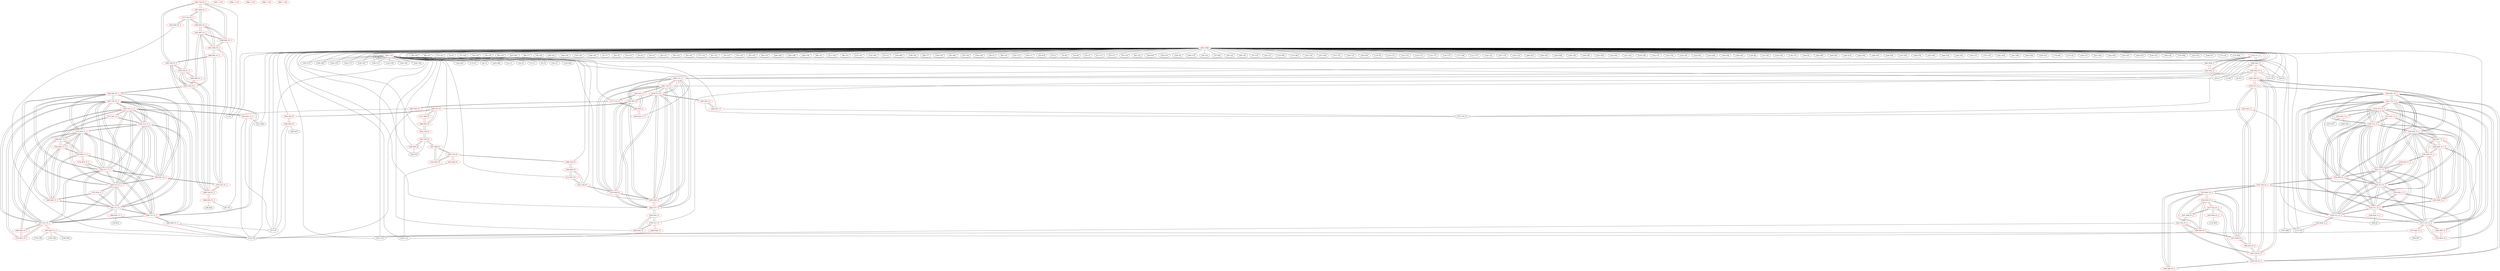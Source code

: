 graph {
	276 [label="(276) T11_T1" color=red]
	288 [label="(288) R24_T1"]
	285 [label="(285) R28_T1"]
	292 [label="(292) R32_t1"]
	277 [label="(277) T12_T1" color=red]
	293 [label="(293) R33_T1"]
	286 [label="(286) R29_T1"]
	287 [label="(287) R25_T1"]
	278 [label="(278) T13_T1" color=red]
	290 [label="(290) R30_T1"]
	294 [label="(294) R34_T1"]
	289 [label="(289) R26_T1"]
	279 [label="(279) T14_T1" color=red]
	291 [label="(291) R31_T1"]
	305 [label="(305) R51_P1"]
	314 [label="(314) R50_P1"]
	282 [label="(282) T17_T1"]
	295 [label="(295) R35_T1"]
	281 [label="(281) T16_T1"]
	280 [label="(280) T15_T1"]
	280 [label="(280) T15_T1" color=red]
	292 [label="(292) R32_t1"]
	305 [label="(305) R51_P1"]
	314 [label="(314) R50_P1"]
	282 [label="(282) T17_T1"]
	295 [label="(295) R35_T1"]
	281 [label="(281) T16_T1"]
	279 [label="(279) T14_T1"]
	281 [label="(281) T16_T1" color=red]
	293 [label="(293) R33_T1"]
	305 [label="(305) R51_P1"]
	314 [label="(314) R50_P1"]
	282 [label="(282) T17_T1"]
	295 [label="(295) R35_T1"]
	280 [label="(280) T15_T1"]
	279 [label="(279) T14_T1"]
	282 [label="(282) T17_T1" color=red]
	294 [label="(294) R34_T1"]
	305 [label="(305) R51_P1"]
	314 [label="(314) R50_P1"]
	295 [label="(295) R35_T1"]
	281 [label="(281) T16_T1"]
	280 [label="(280) T15_T1"]
	279 [label="(279) T14_T1"]
	283 [label="(283) R23_T1" color=red]
	209 [label="(209) J2"]
	275 [label="(275) T10_T1"]
	284 [label="(284) R27_T1" color=red]
	275 [label="(275) T10_T1"]
	291 [label="(291) R31_T1"]
	285 [label="(285) R28_T1" color=red]
	276 [label="(276) T11_T1"]
	292 [label="(292) R32_t1"]
	286 [label="(286) R29_T1" color=red]
	293 [label="(293) R33_T1"]
	277 [label="(277) T12_T1"]
	296 [label="(296) R29_T1_T"]
	287 [label="(287) R25_T1" color=red]
	1 [label="(1) P1"]
	112 [label="(112) U8"]
	277 [label="(277) T12_T1"]
	288 [label="(288) R24_T1" color=red]
	20 [label="(20) U3"]
	3 [label="(3) R9"]
	6 [label="(6) R11"]
	24 [label="(24) P3"]
	22 [label="(22) U4"]
	346 [label="(346) R52_P1_2"]
	276 [label="(276) T11_T1"]
	289 [label="(289) R26_T1" color=red]
	195 [label="(195) U14"]
	278 [label="(278) T13_T1"]
	290 [label="(290) R30_T1" color=red]
	294 [label="(294) R34_T1"]
	278 [label="(278) T13_T1"]
	291 [label="(291) R31_T1" color=red]
	275 [label="(275) T10_T1"]
	284 [label="(284) R27_T1"]
	279 [label="(279) T14_T1"]
	292 [label="(292) R32_t1" color=red]
	280 [label="(280) T15_T1"]
	276 [label="(276) T11_T1"]
	285 [label="(285) R28_T1"]
	293 [label="(293) R33_T1" color=red]
	281 [label="(281) T16_T1"]
	286 [label="(286) R29_T1"]
	277 [label="(277) T12_T1"]
	294 [label="(294) R34_T1" color=red]
	282 [label="(282) T17_T1"]
	290 [label="(290) R30_T1"]
	278 [label="(278) T13_T1"]
	295 [label="(295) R35_T1" color=red]
	305 [label="(305) R51_P1"]
	314 [label="(314) R50_P1"]
	282 [label="(282) T17_T1"]
	281 [label="(281) T16_T1"]
	280 [label="(280) T15_T1"]
	279 [label="(279) T14_T1"]
	296 [label="(296) R29_T1_T" color=red]
	286 [label="(286) R29_T1"]
	297 [label="(297) T23_P1" color=red]
	307 [label="(307) R48_P1"]
	310 [label="(310) R43_P1"]
	298 [label="(298) T24_P1"]
	303 [label="(303) R44_P1"]
	298 [label="(298) T24_P1" color=red]
	304 [label="(304) R46_P1"]
	297 [label="(297) T23_P1"]
	299 [label="(299) T27_P1" color=red]
	305 [label="(305) R51_P1"]
	300 [label="(300) T28_P1"]
	308 [label="(308) R53_P1"]
	311 [label="(311) R49_P1"]
	300 [label="(300) T28_P1" color=red]
	306 [label="(306) R52_P1"]
	299 [label="(299) T27_P1"]
	301 [label="(301) T25_P1" color=red]
	302 [label="(302) T29_P1"]
	307 [label="(307) R48_P1"]
	309 [label="(309) R45_P1"]
	202 [label="(202) P6"]
	302 [label="(302) T29_P1" color=red]
	301 [label="(301) T25_P1"]
	308 [label="(308) R53_P1"]
	303 [label="(303) R44_P1" color=red]
	195 [label="(195) U14"]
	297 [label="(297) T23_P1"]
	304 [label="(304) R46_P1" color=red]
	312 [label="(312) T26_P1"]
	313 [label="(313) R47_P1"]
	298 [label="(298) T24_P1"]
	305 [label="(305) R51_P1" color=red]
	299 [label="(299) T27_P1"]
	314 [label="(314) R50_P1"]
	282 [label="(282) T17_T1"]
	295 [label="(295) R35_T1"]
	281 [label="(281) T16_T1"]
	280 [label="(280) T15_T1"]
	279 [label="(279) T14_T1"]
	306 [label="(306) R52_P1" color=red]
	269 [label="(269) R75"]
	217 [label="(217) P7"]
	112 [label="(112) U8"]
	300 [label="(300) T28_P1"]
	307 [label="(307) R48_P1" color=red]
	301 [label="(301) T25_P1"]
	297 [label="(297) T23_P1"]
	310 [label="(310) R43_P1"]
	308 [label="(308) R53_P1" color=red]
	302 [label="(302) T29_P1"]
	299 [label="(299) T27_P1"]
	311 [label="(311) R49_P1"]
	309 [label="(309) R45_P1" color=red]
	301 [label="(301) T25_P1"]
	202 [label="(202) P6"]
	310 [label="(310) R43_P1" color=red]
	307 [label="(307) R48_P1"]
	297 [label="(297) T23_P1"]
	311 [label="(311) R49_P1" color=red]
	299 [label="(299) T27_P1"]
	308 [label="(308) R53_P1"]
	312 [label="(312) T26_P1" color=red]
	314 [label="(314) R50_P1"]
	304 [label="(304) R46_P1"]
	313 [label="(313) R47_P1"]
	313 [label="(313) R47_P1" color=red]
	312 [label="(312) T26_P1"]
	304 [label="(304) R46_P1"]
	314 [label="(314) R50_P1" color=red]
	312 [label="(312) T26_P1"]
	305 [label="(305) R51_P1"]
	282 [label="(282) T17_T1"]
	295 [label="(295) R35_T1"]
	281 [label="(281) T16_T1"]
	280 [label="(280) T15_T1"]
	279 [label="(279) T14_T1"]
	315 [label="(315) T10_T1_2" color=red]
	323 [label="(323) R23_T1_2"]
	331 [label="(331) R31_T1_2"]
	324 [label="(324) R27_T1_2"]
	321 [label="(321) T16_T1_2"]
	322 [label="(322) T17_T1_2"]
	320 [label="(320) T15_T1_2"]
	317 [label="(317) T12_T1_2"]
	319 [label="(319) T14_T1_2"]
	318 [label="(318) T13_T1_2"]
	316 [label="(316) T11_T1_2"]
	316 [label="(316) T11_T1_2" color=red]
	328 [label="(328) R24_T1_2"]
	325 [label="(325) R28_T1_2"]
	332 [label="(332) R32_t1_2"]
	315 [label="(315) T10_T1_2"]
	321 [label="(321) T16_T1_2"]
	322 [label="(322) T17_T1_2"]
	320 [label="(320) T15_T1_2"]
	317 [label="(317) T12_T1_2"]
	319 [label="(319) T14_T1_2"]
	318 [label="(318) T13_T1_2"]
	317 [label="(317) T12_T1_2" color=red]
	333 [label="(333) R33_T1_2"]
	326 [label="(326) R29_T1_2"]
	327 [label="(327) R25_T1_2"]
	315 [label="(315) T10_T1_2"]
	321 [label="(321) T16_T1_2"]
	322 [label="(322) T17_T1_2"]
	320 [label="(320) T15_T1_2"]
	319 [label="(319) T14_T1_2"]
	318 [label="(318) T13_T1_2"]
	316 [label="(316) T11_T1_2"]
	318 [label="(318) T13_T1_2" color=red]
	330 [label="(330) R30_T1_2"]
	334 [label="(334) R34_T1_2"]
	329 [label="(329) R26_T1_2"]
	315 [label="(315) T10_T1_2"]
	321 [label="(321) T16_T1_2"]
	322 [label="(322) T17_T1_2"]
	320 [label="(320) T15_T1_2"]
	317 [label="(317) T12_T1_2"]
	319 [label="(319) T14_T1_2"]
	316 [label="(316) T11_T1_2"]
	319 [label="(319) T14_T1_2" color=red]
	315 [label="(315) T10_T1_2"]
	321 [label="(321) T16_T1_2"]
	322 [label="(322) T17_T1_2"]
	320 [label="(320) T15_T1_2"]
	317 [label="(317) T12_T1_2"]
	318 [label="(318) T13_T1_2"]
	316 [label="(316) T11_T1_2"]
	331 [label="(331) R31_T1_2"]
	345 [label="(345) R51_P1_2"]
	354 [label="(354) R50_P1_2"]
	335 [label="(335) R35_T1_2"]
	320 [label="(320) T15_T1_2" color=red]
	332 [label="(332) R32_t1_2"]
	315 [label="(315) T10_T1_2"]
	321 [label="(321) T16_T1_2"]
	322 [label="(322) T17_T1_2"]
	317 [label="(317) T12_T1_2"]
	319 [label="(319) T14_T1_2"]
	318 [label="(318) T13_T1_2"]
	316 [label="(316) T11_T1_2"]
	345 [label="(345) R51_P1_2"]
	354 [label="(354) R50_P1_2"]
	335 [label="(335) R35_T1_2"]
	321 [label="(321) T16_T1_2" color=red]
	333 [label="(333) R33_T1_2"]
	315 [label="(315) T10_T1_2"]
	322 [label="(322) T17_T1_2"]
	320 [label="(320) T15_T1_2"]
	317 [label="(317) T12_T1_2"]
	319 [label="(319) T14_T1_2"]
	318 [label="(318) T13_T1_2"]
	316 [label="(316) T11_T1_2"]
	345 [label="(345) R51_P1_2"]
	354 [label="(354) R50_P1_2"]
	335 [label="(335) R35_T1_2"]
	322 [label="(322) T17_T1_2" color=red]
	334 [label="(334) R34_T1_2"]
	315 [label="(315) T10_T1_2"]
	321 [label="(321) T16_T1_2"]
	320 [label="(320) T15_T1_2"]
	317 [label="(317) T12_T1_2"]
	319 [label="(319) T14_T1_2"]
	318 [label="(318) T13_T1_2"]
	316 [label="(316) T11_T1_2"]
	345 [label="(345) R51_P1_2"]
	354 [label="(354) R50_P1_2"]
	335 [label="(335) R35_T1_2"]
	323 [label="(323) R23_T1_2" color=red]
	229 [label="(229) D35"]
	273 [label="(273) R77"]
	315 [label="(315) T10_T1_2"]
	324 [label="(324) R27_T1_2" color=red]
	330 [label="(330) R30_T1_2"]
	335 [label="(335) R35_T1_2"]
	336 [label="(336) R29_T1_T_2"]
	325 [label="(325) R28_T1_2"]
	315 [label="(315) T10_T1_2"]
	331 [label="(331) R31_T1_2"]
	325 [label="(325) R28_T1_2" color=red]
	330 [label="(330) R30_T1_2"]
	335 [label="(335) R35_T1_2"]
	336 [label="(336) R29_T1_T_2"]
	324 [label="(324) R27_T1_2"]
	316 [label="(316) T11_T1_2"]
	332 [label="(332) R32_t1_2"]
	326 [label="(326) R29_T1_2" color=red]
	333 [label="(333) R33_T1_2"]
	317 [label="(317) T12_T1_2"]
	336 [label="(336) R29_T1_T_2"]
	327 [label="(327) R25_T1_2" color=red]
	168 [label="(168) R57"]
	163 [label="(163) U12"]
	317 [label="(317) T12_T1_2"]
	328 [label="(328) R24_T1_2" color=red]
	209 [label="(209) J2"]
	316 [label="(316) T11_T1_2"]
	329 [label="(329) R26_T1_2" color=red]
	113 [label="(113) U9"]
	161 [label="(161) R48"]
	318 [label="(318) T13_T1_2"]
	330 [label="(330) R30_T1_2" color=red]
	335 [label="(335) R35_T1_2"]
	336 [label="(336) R29_T1_T_2"]
	325 [label="(325) R28_T1_2"]
	324 [label="(324) R27_T1_2"]
	334 [label="(334) R34_T1_2"]
	318 [label="(318) T13_T1_2"]
	331 [label="(331) R31_T1_2" color=red]
	315 [label="(315) T10_T1_2"]
	324 [label="(324) R27_T1_2"]
	319 [label="(319) T14_T1_2"]
	332 [label="(332) R32_t1_2" color=red]
	320 [label="(320) T15_T1_2"]
	316 [label="(316) T11_T1_2"]
	325 [label="(325) R28_T1_2"]
	333 [label="(333) R33_T1_2" color=red]
	321 [label="(321) T16_T1_2"]
	326 [label="(326) R29_T1_2"]
	317 [label="(317) T12_T1_2"]
	334 [label="(334) R34_T1_2" color=red]
	322 [label="(322) T17_T1_2"]
	330 [label="(330) R30_T1_2"]
	318 [label="(318) T13_T1_2"]
	335 [label="(335) R35_T1_2" color=red]
	330 [label="(330) R30_T1_2"]
	336 [label="(336) R29_T1_T_2"]
	325 [label="(325) R28_T1_2"]
	324 [label="(324) R27_T1_2"]
	345 [label="(345) R51_P1_2"]
	354 [label="(354) R50_P1_2"]
	322 [label="(322) T17_T1_2"]
	321 [label="(321) T16_T1_2"]
	320 [label="(320) T15_T1_2"]
	319 [label="(319) T14_T1_2"]
	336 [label="(336) R29_T1_T_2" color=red]
	330 [label="(330) R30_T1_2"]
	335 [label="(335) R35_T1_2"]
	325 [label="(325) R28_T1_2"]
	324 [label="(324) R27_T1_2"]
	326 [label="(326) R29_T1_2"]
	337 [label="(337) T23_P1_2" color=red]
	347 [label="(347) R48_P1_2"]
	350 [label="(350) R43_P1_2"]
	338 [label="(338) T24_P1_2"]
	343 [label="(343) R44_P1_2"]
	338 [label="(338) T24_P1_2" color=red]
	352 [label="(352) T26_P1_2"]
	342 [label="(342) T29_P1_2"]
	340 [label="(340) T28_P1_2"]
	344 [label="(344) R46_P1_2"]
	337 [label="(337) T23_P1_2"]
	339 [label="(339) T27_P1_2" color=red]
	345 [label="(345) R51_P1_2"]
	340 [label="(340) T28_P1_2"]
	348 [label="(348) R53_P1_2"]
	351 [label="(351) R49_P1_2"]
	340 [label="(340) T28_P1_2" color=red]
	352 [label="(352) T26_P1_2"]
	338 [label="(338) T24_P1_2"]
	342 [label="(342) T29_P1_2"]
	346 [label="(346) R52_P1_2"]
	339 [label="(339) T27_P1_2"]
	341 [label="(341) T25_P1_2" color=red]
	342 [label="(342) T29_P1_2"]
	347 [label="(347) R48_P1_2"]
	349 [label="(349) R45_P1_2"]
	112 [label="(112) U8"]
	342 [label="(342) T29_P1_2" color=red]
	352 [label="(352) T26_P1_2"]
	338 [label="(338) T24_P1_2"]
	340 [label="(340) T28_P1_2"]
	341 [label="(341) T25_P1_2"]
	348 [label="(348) R53_P1_2"]
	343 [label="(343) R44_P1_2" color=red]
	110 [label="(110) R39"]
	337 [label="(337) T23_P1_2"]
	344 [label="(344) R46_P1_2" color=red]
	352 [label="(352) T26_P1_2"]
	353 [label="(353) R47_P1_2"]
	338 [label="(338) T24_P1_2"]
	345 [label="(345) R51_P1_2" color=red]
	339 [label="(339) T27_P1_2"]
	354 [label="(354) R50_P1_2"]
	322 [label="(322) T17_T1_2"]
	335 [label="(335) R35_T1_2"]
	321 [label="(321) T16_T1_2"]
	320 [label="(320) T15_T1_2"]
	319 [label="(319) T14_T1_2"]
	346 [label="(346) R52_P1_2" color=red]
	20 [label="(20) U3"]
	3 [label="(3) R9"]
	6 [label="(6) R11"]
	24 [label="(24) P3"]
	22 [label="(22) U4"]
	288 [label="(288) R24_T1"]
	340 [label="(340) T28_P1_2"]
	347 [label="(347) R48_P1_2" color=red]
	341 [label="(341) T25_P1_2"]
	337 [label="(337) T23_P1_2"]
	350 [label="(350) R43_P1_2"]
	348 [label="(348) R53_P1_2" color=red]
	342 [label="(342) T29_P1_2"]
	339 [label="(339) T27_P1_2"]
	351 [label="(351) R49_P1_2"]
	349 [label="(349) R45_P1_2" color=red]
	353 [label="(353) R47_P1_2"]
	350 [label="(350) R43_P1_2"]
	351 [label="(351) R49_P1_2"]
	341 [label="(341) T25_P1_2"]
	112 [label="(112) U8"]
	350 [label="(350) R43_P1_2" color=red]
	347 [label="(347) R48_P1_2"]
	337 [label="(337) T23_P1_2"]
	353 [label="(353) R47_P1_2"]
	349 [label="(349) R45_P1_2"]
	351 [label="(351) R49_P1_2"]
	351 [label="(351) R49_P1_2" color=red]
	353 [label="(353) R47_P1_2"]
	349 [label="(349) R45_P1_2"]
	350 [label="(350) R43_P1_2"]
	339 [label="(339) T27_P1_2"]
	348 [label="(348) R53_P1_2"]
	352 [label="(352) T26_P1_2" color=red]
	354 [label="(354) R50_P1_2"]
	338 [label="(338) T24_P1_2"]
	342 [label="(342) T29_P1_2"]
	340 [label="(340) T28_P1_2"]
	344 [label="(344) R46_P1_2"]
	353 [label="(353) R47_P1_2"]
	353 [label="(353) R47_P1_2" color=red]
	349 [label="(349) R45_P1_2"]
	350 [label="(350) R43_P1_2"]
	351 [label="(351) R49_P1_2"]
	352 [label="(352) T26_P1_2"]
	344 [label="(344) R46_P1_2"]
	354 [label="(354) R50_P1_2" color=red]
	352 [label="(352) T26_P1_2"]
	345 [label="(345) R51_P1_2"]
	322 [label="(322) T17_T1_2"]
	335 [label="(335) R35_T1_2"]
	321 [label="(321) T16_T1_2"]
	320 [label="(320) T15_T1_2"]
	319 [label="(319) T14_T1_2"]
	355 [label="(355) T10_T1_3" color=red]
	363 [label="(363) R23_T1_3"]
	371 [label="(371) R31_T1_3"]
	364 [label="(364) R27_T1_3"]
	361 [label="(361) T16_T1_3"]
	362 [label="(362) T17_T1_3"]
	360 [label="(360) T15_T1_3"]
	357 [label="(357) T12_T1_3"]
	359 [label="(359) T14_T1_3"]
	358 [label="(358) T13_T1_3"]
	356 [label="(356) T11_T1_3"]
	356 [label="(356) T11_T1_3" color=red]
	368 [label="(368) R24_T1_3"]
	365 [label="(365) R28_T1_3"]
	372 [label="(372) R32_t1_3"]
	355 [label="(355) T10_T1_3"]
	361 [label="(361) T16_T1_3"]
	362 [label="(362) T17_T1_3"]
	360 [label="(360) T15_T1_3"]
	357 [label="(357) T12_T1_3"]
	359 [label="(359) T14_T1_3"]
	358 [label="(358) T13_T1_3"]
	357 [label="(357) T12_T1_3" color=red]
	373 [label="(373) R33_T1_3"]
	366 [label="(366) R29_T1_3"]
	367 [label="(367) R25_T1_3"]
	355 [label="(355) T10_T1_3"]
	361 [label="(361) T16_T1_3"]
	362 [label="(362) T17_T1_3"]
	360 [label="(360) T15_T1_3"]
	359 [label="(359) T14_T1_3"]
	358 [label="(358) T13_T1_3"]
	356 [label="(356) T11_T1_3"]
	358 [label="(358) T13_T1_3" color=red]
	370 [label="(370) R30_T1_3"]
	374 [label="(374) R34_T1_3"]
	369 [label="(369) R26_T1_3"]
	355 [label="(355) T10_T1_3"]
	361 [label="(361) T16_T1_3"]
	362 [label="(362) T17_T1_3"]
	360 [label="(360) T15_T1_3"]
	357 [label="(357) T12_T1_3"]
	359 [label="(359) T14_T1_3"]
	356 [label="(356) T11_T1_3"]
	359 [label="(359) T14_T1_3" color=red]
	355 [label="(355) T10_T1_3"]
	361 [label="(361) T16_T1_3"]
	362 [label="(362) T17_T1_3"]
	360 [label="(360) T15_T1_3"]
	357 [label="(357) T12_T1_3"]
	358 [label="(358) T13_T1_3"]
	356 [label="(356) T11_T1_3"]
	371 [label="(371) R31_T1_3"]
	385 [label="(385) R51_P1_3"]
	394 [label="(394) R50_P1_3"]
	375 [label="(375) R35_T1_3"]
	360 [label="(360) T15_T1_3" color=red]
	372 [label="(372) R32_t1_3"]
	355 [label="(355) T10_T1_3"]
	361 [label="(361) T16_T1_3"]
	362 [label="(362) T17_T1_3"]
	357 [label="(357) T12_T1_3"]
	359 [label="(359) T14_T1_3"]
	358 [label="(358) T13_T1_3"]
	356 [label="(356) T11_T1_3"]
	385 [label="(385) R51_P1_3"]
	394 [label="(394) R50_P1_3"]
	375 [label="(375) R35_T1_3"]
	361 [label="(361) T16_T1_3" color=red]
	373 [label="(373) R33_T1_3"]
	355 [label="(355) T10_T1_3"]
	362 [label="(362) T17_T1_3"]
	360 [label="(360) T15_T1_3"]
	357 [label="(357) T12_T1_3"]
	359 [label="(359) T14_T1_3"]
	358 [label="(358) T13_T1_3"]
	356 [label="(356) T11_T1_3"]
	385 [label="(385) R51_P1_3"]
	394 [label="(394) R50_P1_3"]
	375 [label="(375) R35_T1_3"]
	362 [label="(362) T17_T1_3" color=red]
	374 [label="(374) R34_T1_3"]
	355 [label="(355) T10_T1_3"]
	361 [label="(361) T16_T1_3"]
	360 [label="(360) T15_T1_3"]
	357 [label="(357) T12_T1_3"]
	359 [label="(359) T14_T1_3"]
	358 [label="(358) T13_T1_3"]
	356 [label="(356) T11_T1_3"]
	385 [label="(385) R51_P1_3"]
	394 [label="(394) R50_P1_3"]
	375 [label="(375) R35_T1_3"]
	363 [label="(363) R23_T1_3" color=red]
	112 [label="(112) U8"]
	231 [label="(231) D46"]
	217 [label="(217) P7"]
	355 [label="(355) T10_T1_3"]
	364 [label="(364) R27_T1_3" color=red]
	370 [label="(370) R30_T1_3"]
	375 [label="(375) R35_T1_3"]
	376 [label="(376) R29_T1_T_3"]
	365 [label="(365) R28_T1_3"]
	355 [label="(355) T10_T1_3"]
	371 [label="(371) R31_T1_3"]
	365 [label="(365) R28_T1_3" color=red]
	370 [label="(370) R30_T1_3"]
	375 [label="(375) R35_T1_3"]
	376 [label="(376) R29_T1_T_3"]
	364 [label="(364) R27_T1_3"]
	356 [label="(356) T11_T1_3"]
	372 [label="(372) R32_t1_3"]
	366 [label="(366) R29_T1_3" color=red]
	373 [label="(373) R33_T1_3"]
	357 [label="(357) T12_T1_3"]
	376 [label="(376) R29_T1_T_3"]
	367 [label="(367) R25_T1_3" color=red]
	180 [label="(180) FB4"]
	179 [label="(179) C99"]
	112 [label="(112) U8"]
	178 [label="(178) C98"]
	357 [label="(357) T12_T1_3"]
	368 [label="(368) R24_T1_3" color=red]
	34 [label="(34) R14"]
	112 [label="(112) U8"]
	356 [label="(356) T11_T1_3"]
	369 [label="(369) R26_T1_3" color=red]
	217 [label="(217) P7"]
	112 [label="(112) U8"]
	358 [label="(358) T13_T1_3"]
	370 [label="(370) R30_T1_3" color=red]
	375 [label="(375) R35_T1_3"]
	376 [label="(376) R29_T1_T_3"]
	365 [label="(365) R28_T1_3"]
	364 [label="(364) R27_T1_3"]
	374 [label="(374) R34_T1_3"]
	358 [label="(358) T13_T1_3"]
	371 [label="(371) R31_T1_3" color=red]
	355 [label="(355) T10_T1_3"]
	364 [label="(364) R27_T1_3"]
	359 [label="(359) T14_T1_3"]
	372 [label="(372) R32_t1_3" color=red]
	360 [label="(360) T15_T1_3"]
	356 [label="(356) T11_T1_3"]
	365 [label="(365) R28_T1_3"]
	373 [label="(373) R33_T1_3" color=red]
	361 [label="(361) T16_T1_3"]
	366 [label="(366) R29_T1_3"]
	357 [label="(357) T12_T1_3"]
	374 [label="(374) R34_T1_3" color=red]
	362 [label="(362) T17_T1_3"]
	370 [label="(370) R30_T1_3"]
	358 [label="(358) T13_T1_3"]
	375 [label="(375) R35_T1_3" color=red]
	370 [label="(370) R30_T1_3"]
	376 [label="(376) R29_T1_T_3"]
	365 [label="(365) R28_T1_3"]
	364 [label="(364) R27_T1_3"]
	385 [label="(385) R51_P1_3"]
	394 [label="(394) R50_P1_3"]
	362 [label="(362) T17_T1_3"]
	361 [label="(361) T16_T1_3"]
	360 [label="(360) T15_T1_3"]
	359 [label="(359) T14_T1_3"]
	376 [label="(376) R29_T1_T_3" color=red]
	370 [label="(370) R30_T1_3"]
	375 [label="(375) R35_T1_3"]
	365 [label="(365) R28_T1_3"]
	364 [label="(364) R27_T1_3"]
	366 [label="(366) R29_T1_3"]
	377 [label="(377) T23_P1_3" color=red]
	387 [label="(387) R48_P1_3"]
	390 [label="(390) R43_P1_3"]
	378 [label="(378) T24_P1_3"]
	383 [label="(383) R44_P1_3"]
	378 [label="(378) T24_P1_3" color=red]
	392 [label="(392) T26_P1_3"]
	382 [label="(382) T29_P1_3"]
	380 [label="(380) T28_P1_3"]
	384 [label="(384) R46_P1_3"]
	377 [label="(377) T23_P1_3"]
	379 [label="(379) T27_P1_3" color=red]
	385 [label="(385) R51_P1_3"]
	380 [label="(380) T28_P1_3"]
	388 [label="(388) R53_P1_3"]
	391 [label="(391) R49_P1_3"]
	380 [label="(380) T28_P1_3" color=red]
	392 [label="(392) T26_P1_3"]
	378 [label="(378) T24_P1_3"]
	382 [label="(382) T29_P1_3"]
	386 [label="(386) R52_P1_3"]
	379 [label="(379) T27_P1_3"]
	381 [label="(381) T25_P1_3" color=red]
	382 [label="(382) T29_P1_3"]
	387 [label="(387) R48_P1_3"]
	389 [label="(389) R45_P1_3"]
	1 [label="(1) P1"]
	382 [label="(382) T29_P1_3" color=red]
	392 [label="(392) T26_P1_3"]
	378 [label="(378) T24_P1_3"]
	380 [label="(380) T28_P1_3"]
	381 [label="(381) T25_P1_3"]
	388 [label="(388) R53_P1_3"]
	383 [label="(383) R44_P1_3" color=red]
	112 [label="(112) U8"]
	377 [label="(377) T23_P1_3"]
	384 [label="(384) R46_P1_3" color=red]
	392 [label="(392) T26_P1_3"]
	393 [label="(393) R47_P1_3"]
	378 [label="(378) T24_P1_3"]
	385 [label="(385) R51_P1_3" color=red]
	379 [label="(379) T27_P1_3"]
	394 [label="(394) R50_P1_3"]
	362 [label="(362) T17_T1_3"]
	375 [label="(375) R35_T1_3"]
	361 [label="(361) T16_T1_3"]
	360 [label="(360) T15_T1_3"]
	359 [label="(359) T14_T1_3"]
	386 [label="(386) R52_P1_3" color=red]
	69 [label="(69) R28"]
	67 [label="(67) U6"]
	380 [label="(380) T28_P1_3"]
	387 [label="(387) R48_P1_3" color=red]
	381 [label="(381) T25_P1_3"]
	377 [label="(377) T23_P1_3"]
	390 [label="(390) R43_P1_3"]
	388 [label="(388) R53_P1_3" color=red]
	382 [label="(382) T29_P1_3"]
	379 [label="(379) T27_P1_3"]
	391 [label="(391) R49_P1_3"]
	389 [label="(389) R45_P1_3" color=red]
	393 [label="(393) R47_P1_3"]
	390 [label="(390) R43_P1_3"]
	391 [label="(391) R49_P1_3"]
	381 [label="(381) T25_P1_3"]
	1 [label="(1) P1"]
	390 [label="(390) R43_P1_3" color=red]
	387 [label="(387) R48_P1_3"]
	377 [label="(377) T23_P1_3"]
	393 [label="(393) R47_P1_3"]
	389 [label="(389) R45_P1_3"]
	391 [label="(391) R49_P1_3"]
	391 [label="(391) R49_P1_3" color=red]
	393 [label="(393) R47_P1_3"]
	389 [label="(389) R45_P1_3"]
	390 [label="(390) R43_P1_3"]
	379 [label="(379) T27_P1_3"]
	388 [label="(388) R53_P1_3"]
	392 [label="(392) T26_P1_3" color=red]
	394 [label="(394) R50_P1_3"]
	378 [label="(378) T24_P1_3"]
	382 [label="(382) T29_P1_3"]
	380 [label="(380) T28_P1_3"]
	384 [label="(384) R46_P1_3"]
	393 [label="(393) R47_P1_3"]
	393 [label="(393) R47_P1_3" color=red]
	389 [label="(389) R45_P1_3"]
	390 [label="(390) R43_P1_3"]
	391 [label="(391) R49_P1_3"]
	392 [label="(392) T26_P1_3"]
	384 [label="(384) R46_P1_3"]
	394 [label="(394) R50_P1_3" color=red]
	392 [label="(392) T26_P1_3"]
	385 [label="(385) R51_P1_3"]
	362 [label="(362) T17_T1_3"]
	375 [label="(375) R35_T1_3"]
	361 [label="(361) T16_T1_3"]
	360 [label="(360) T15_T1_3"]
	359 [label="(359) T14_T1_3"]
	395 [label="(395) +1.5V" color=red]
	396 [label="(396) +1.2V" color=red]
	397 [label="(397) +5V" color=red]
	162 [label="(162) R45"]
	175 [label="(175) D7"]
	113 [label="(113) U9"]
	161 [label="(161) R48"]
	8 [label="(8) C5"]
	20 [label="(20) U3"]
	165 [label="(165) C74"]
	189 [label="(189) C86"]
	203 [label="(203) R60"]
	21 [label="(21) U1"]
	16 [label="(16) C2"]
	217 [label="(217) P7"]
	17 [label="(17) C1"]
	9 [label="(9) C4"]
	164 [label="(164) C76"]
	124 [label="(124) C73"]
	192 [label="(192) C87"]
	193 [label="(193) F1"]
	190 [label="(190) U13"]
	163 [label="(163) U12"]
	122 [label="(122) R42"]
	123 [label="(123) C69"]
	194 [label="(194) C82"]
	185 [label="(185) C84"]
	290 [label="(290) R30_T1"]
	295 [label="(295) R35_T1"]
	296 [label="(296) R29_T1_T"]
	285 [label="(285) R28_T1"]
	284 [label="(284) R27_T1"]
	313 [label="(313) R47_P1"]
	309 [label="(309) R45_P1"]
	310 [label="(310) R43_P1"]
	311 [label="(311) R49_P1"]
	398 [label="(398) +3.3V" color=red]
	399 [label="(399) +1.0V" color=red]
	400 [label="(400) +1.8V" color=red]
	401 [label="(401) GND" color=red]
	82 [label="(82) C65"]
	80 [label="(80) C47"]
	73 [label="(73) C10"]
	2 [label="(2) C6"]
	77 [label="(77) C26"]
	78 [label="(78) C36"]
	79 [label="(79) C39"]
	85 [label="(85) C55"]
	207 [label="(207) R61"]
	68 [label="(68) U7"]
	76 [label="(76) C28"]
	84 [label="(84) C62"]
	188 [label="(188) C85"]
	187 [label="(187) C81"]
	186 [label="(186) C83"]
	185 [label="(185) C84"]
	194 [label="(194) C82"]
	190 [label="(190) U13"]
	31 [label="(31) C7"]
	29 [label="(29) C8"]
	191 [label="(191) P5"]
	25 [label="(25) P2"]
	24 [label="(24) P3"]
	22 [label="(22) U4"]
	30 [label="(30) C9"]
	209 [label="(209) J2"]
	195 [label="(195) U14"]
	64 [label="(64) C21"]
	65 [label="(65) C24"]
	83 [label="(83) C63"]
	71 [label="(71) C14"]
	81 [label="(81) C51"]
	189 [label="(189) C86"]
	74 [label="(74) C27"]
	75 [label="(75) C29"]
	202 [label="(202) P6"]
	112 [label="(112) U8"]
	91 [label="(91) C45"]
	90 [label="(90) C35"]
	206 [label="(206) C89"]
	205 [label="(205) C88"]
	204 [label="(204) C90"]
	88 [label="(88) C41"]
	211 [label="(211) C95"]
	86 [label="(86) C53"]
	212 [label="(212) C91"]
	102 [label="(102) SW1"]
	23 [label="(23) U2"]
	100 [label="(100) R49"]
	198 [label="(198) C92"]
	96 [label="(96) C77"]
	199 [label="(199) C93"]
	95 [label="(95) SW2"]
	87 [label="(87) C50"]
	196 [label="(196) C94"]
	28 [label="(28) U5"]
	89 [label="(89) C38"]
	40 [label="(40) C15"]
	39 [label="(39) C17"]
	45 [label="(45) R35"]
	33 [label="(33) J1"]
	19 [label="(19) R2"]
	18 [label="(18) R8"]
	10 [label="(10) C3"]
	67 [label="(67) U6"]
	41 [label="(41) C11"]
	43 [label="(43) C13"]
	55 [label="(55) C18"]
	60 [label="(60) C23"]
	106 [label="(106) R37"]
	104 [label="(104) C67"]
	105 [label="(105) D2"]
	109 [label="(109) U10"]
	38 [label="(38) C16"]
	37 [label="(37) R29"]
	59 [label="(59) C22"]
	58 [label="(58) C20"]
	57 [label="(57) C19"]
	56 [label="(56) C12"]
	119 [label="(119) R50"]
	115 [label="(115) R43"]
	143 [label="(143) C30"]
	113 [label="(113) U9"]
	257 [label="(257) D48"]
	147 [label="(147) C52"]
	231 [label="(231) D46"]
	144 [label="(144) C25"]
	256 [label="(256) D43"]
	123 [label="(123) C69"]
	135 [label="(135) P4"]
	133 [label="(133) U11"]
	141 [label="(141) C31"]
	132 [label="(132) C72"]
	131 [label="(131) C71"]
	130 [label="(130) C79"]
	117 [label="(117) C68"]
	121 [label="(121) C75"]
	142 [label="(142) C32"]
	164 [label="(164) C76"]
	165 [label="(165) C74"]
	167 [label="(167) C78"]
	145 [label="(145) C34"]
	260 [label="(260) D12"]
	258 [label="(258) D53"]
	259 [label="(259) D58"]
	146 [label="(146) C40"]
	124 [label="(124) C73"]
	169 [label="(169) C80"]
	253 [label="(253) D29"]
	234 [label="(234) D61"]
	151 [label="(151) C61"]
	155 [label="(155) C48"]
	152 [label="(152) C57"]
	153 [label="(153) C54"]
	154 [label="(154) C49"]
	232 [label="(232) D51"]
	233 [label="(233) D56"]
	149 [label="(149) C66"]
	150 [label="(150) C64"]
	217 [label="(217) P7"]
	129 [label="(129) D6"]
	127 [label="(127) D5"]
	126 [label="(126) C46"]
	139 [label="(139) C70"]
	140 [label="(140) D4"]
	250 [label="(250) D60"]
	249 [label="(249) D55"]
	1 [label="(1) P1"]
	243 [label="(243) D10"]
	242 [label="(242) D54"]
	248 [label="(248) D50"]
	238 [label="(238) D30"]
	237 [label="(237) D25"]
	246 [label="(246) D34"]
	247 [label="(247) D45"]
	244 [label="(244) D18"]
	192 [label="(192) C87"]
	245 [label="(245) D22"]
	156 [label="(156) C37"]
	157 [label="(157) C42"]
	261 [label="(261) D19"]
	241 [label="(241) D49"]
	240 [label="(240) D38"]
	239 [label="(239) D33"]
	174 [label="(174) R47"]
	173 [label="(173) Q1"]
	158 [label="(158) C33"]
	251 [label="(251) D16"]
	252 [label="(252) D24"]
	255 [label="(255) D37"]
	254 [label="(254) D32"]
	159 [label="(159) C43"]
	160 [label="(160) C44"]
	176 [label="(176) FB2"]
	163 [label="(163) U12"]
	235 [label="(235) D14"]
	236 [label="(236) D17"]
	171 [label="(171) Q2"]
	172 [label="(172) R58"]
	275 [label="(275) T10_T1"]
	281 [label="(281) T16_T1"]
	282 [label="(282) T17_T1"]
	280 [label="(280) T15_T1"]
	277 [label="(277) T12_T1"]
	279 [label="(279) T14_T1"]
	278 [label="(278) T13_T1"]
	276 [label="(276) T11_T1"]
	312 [label="(312) T26_P1"]
	298 [label="(298) T24_P1"]
	302 [label="(302) T29_P1"]
	300 [label="(300) T28_P1"]
	276 -- 288
	276 -- 285
	276 -- 292
	277 -- 293
	277 -- 286
	277 -- 287
	278 -- 290
	278 -- 294
	278 -- 289
	279 -- 291
	279 -- 305
	279 -- 314
	279 -- 282
	279 -- 295
	279 -- 281
	279 -- 280
	280 -- 292
	280 -- 305
	280 -- 314
	280 -- 282
	280 -- 295
	280 -- 281
	280 -- 279
	281 -- 293
	281 -- 305
	281 -- 314
	281 -- 282
	281 -- 295
	281 -- 280
	281 -- 279
	282 -- 294
	282 -- 305
	282 -- 314
	282 -- 295
	282 -- 281
	282 -- 280
	282 -- 279
	283 -- 209
	283 -- 275
	284 -- 275
	284 -- 291
	285 -- 276
	285 -- 292
	286 -- 293
	286 -- 277
	286 -- 296
	287 -- 1
	287 -- 112
	287 -- 277
	288 -- 20
	288 -- 3
	288 -- 6
	288 -- 24
	288 -- 22
	288 -- 346
	288 -- 276
	289 -- 195
	289 -- 278
	290 -- 294
	290 -- 278
	291 -- 275
	291 -- 284
	291 -- 279
	292 -- 280
	292 -- 276
	292 -- 285
	293 -- 281
	293 -- 286
	293 -- 277
	294 -- 282
	294 -- 290
	294 -- 278
	295 -- 305
	295 -- 314
	295 -- 282
	295 -- 281
	295 -- 280
	295 -- 279
	296 -- 286
	297 -- 307
	297 -- 310
	297 -- 298
	297 -- 303
	298 -- 304
	298 -- 297
	299 -- 305
	299 -- 300
	299 -- 308
	299 -- 311
	300 -- 306
	300 -- 299
	301 -- 302
	301 -- 307
	301 -- 309
	301 -- 202
	302 -- 301
	302 -- 308
	303 -- 195
	303 -- 297
	304 -- 312
	304 -- 313
	304 -- 298
	305 -- 299
	305 -- 314
	305 -- 282
	305 -- 295
	305 -- 281
	305 -- 280
	305 -- 279
	306 -- 269
	306 -- 217
	306 -- 112
	306 -- 300
	307 -- 301
	307 -- 297
	307 -- 310
	308 -- 302
	308 -- 299
	308 -- 311
	309 -- 301
	309 -- 202
	310 -- 307
	310 -- 297
	311 -- 299
	311 -- 308
	312 -- 314
	312 -- 304
	312 -- 313
	313 -- 312
	313 -- 304
	314 -- 312
	314 -- 305
	314 -- 282
	314 -- 295
	314 -- 281
	314 -- 280
	314 -- 279
	315 -- 323
	315 -- 331
	315 -- 324
	315 -- 321
	315 -- 322
	315 -- 320
	315 -- 317
	315 -- 319
	315 -- 318
	315 -- 316
	316 -- 328
	316 -- 325
	316 -- 332
	316 -- 315
	316 -- 321
	316 -- 322
	316 -- 320
	316 -- 317
	316 -- 319
	316 -- 318
	317 -- 333
	317 -- 326
	317 -- 327
	317 -- 315
	317 -- 321
	317 -- 322
	317 -- 320
	317 -- 319
	317 -- 318
	317 -- 316
	318 -- 330
	318 -- 334
	318 -- 329
	318 -- 315
	318 -- 321
	318 -- 322
	318 -- 320
	318 -- 317
	318 -- 319
	318 -- 316
	319 -- 315
	319 -- 321
	319 -- 322
	319 -- 320
	319 -- 317
	319 -- 318
	319 -- 316
	319 -- 331
	319 -- 345
	319 -- 354
	319 -- 335
	320 -- 332
	320 -- 315
	320 -- 321
	320 -- 322
	320 -- 317
	320 -- 319
	320 -- 318
	320 -- 316
	320 -- 345
	320 -- 354
	320 -- 335
	321 -- 333
	321 -- 315
	321 -- 322
	321 -- 320
	321 -- 317
	321 -- 319
	321 -- 318
	321 -- 316
	321 -- 345
	321 -- 354
	321 -- 335
	322 -- 334
	322 -- 315
	322 -- 321
	322 -- 320
	322 -- 317
	322 -- 319
	322 -- 318
	322 -- 316
	322 -- 345
	322 -- 354
	322 -- 335
	323 -- 229
	323 -- 273
	323 -- 315
	324 -- 330
	324 -- 335
	324 -- 336
	324 -- 325
	324 -- 315
	324 -- 331
	325 -- 330
	325 -- 335
	325 -- 336
	325 -- 324
	325 -- 316
	325 -- 332
	326 -- 333
	326 -- 317
	326 -- 336
	327 -- 168
	327 -- 163
	327 -- 317
	328 -- 209
	328 -- 316
	329 -- 113
	329 -- 161
	329 -- 318
	330 -- 335
	330 -- 336
	330 -- 325
	330 -- 324
	330 -- 334
	330 -- 318
	331 -- 315
	331 -- 324
	331 -- 319
	332 -- 320
	332 -- 316
	332 -- 325
	333 -- 321
	333 -- 326
	333 -- 317
	334 -- 322
	334 -- 330
	334 -- 318
	335 -- 330
	335 -- 336
	335 -- 325
	335 -- 324
	335 -- 345
	335 -- 354
	335 -- 322
	335 -- 321
	335 -- 320
	335 -- 319
	336 -- 330
	336 -- 335
	336 -- 325
	336 -- 324
	336 -- 326
	337 -- 347
	337 -- 350
	337 -- 338
	337 -- 343
	338 -- 352
	338 -- 342
	338 -- 340
	338 -- 344
	338 -- 337
	339 -- 345
	339 -- 340
	339 -- 348
	339 -- 351
	340 -- 352
	340 -- 338
	340 -- 342
	340 -- 346
	340 -- 339
	341 -- 342
	341 -- 347
	341 -- 349
	341 -- 112
	342 -- 352
	342 -- 338
	342 -- 340
	342 -- 341
	342 -- 348
	343 -- 110
	343 -- 337
	344 -- 352
	344 -- 353
	344 -- 338
	345 -- 339
	345 -- 354
	345 -- 322
	345 -- 335
	345 -- 321
	345 -- 320
	345 -- 319
	346 -- 20
	346 -- 3
	346 -- 6
	346 -- 24
	346 -- 22
	346 -- 288
	346 -- 340
	347 -- 341
	347 -- 337
	347 -- 350
	348 -- 342
	348 -- 339
	348 -- 351
	349 -- 353
	349 -- 350
	349 -- 351
	349 -- 341
	349 -- 112
	350 -- 347
	350 -- 337
	350 -- 353
	350 -- 349
	350 -- 351
	351 -- 353
	351 -- 349
	351 -- 350
	351 -- 339
	351 -- 348
	352 -- 354
	352 -- 338
	352 -- 342
	352 -- 340
	352 -- 344
	352 -- 353
	353 -- 349
	353 -- 350
	353 -- 351
	353 -- 352
	353 -- 344
	354 -- 352
	354 -- 345
	354 -- 322
	354 -- 335
	354 -- 321
	354 -- 320
	354 -- 319
	355 -- 363
	355 -- 371
	355 -- 364
	355 -- 361
	355 -- 362
	355 -- 360
	355 -- 357
	355 -- 359
	355 -- 358
	355 -- 356
	356 -- 368
	356 -- 365
	356 -- 372
	356 -- 355
	356 -- 361
	356 -- 362
	356 -- 360
	356 -- 357
	356 -- 359
	356 -- 358
	357 -- 373
	357 -- 366
	357 -- 367
	357 -- 355
	357 -- 361
	357 -- 362
	357 -- 360
	357 -- 359
	357 -- 358
	357 -- 356
	358 -- 370
	358 -- 374
	358 -- 369
	358 -- 355
	358 -- 361
	358 -- 362
	358 -- 360
	358 -- 357
	358 -- 359
	358 -- 356
	359 -- 355
	359 -- 361
	359 -- 362
	359 -- 360
	359 -- 357
	359 -- 358
	359 -- 356
	359 -- 371
	359 -- 385
	359 -- 394
	359 -- 375
	360 -- 372
	360 -- 355
	360 -- 361
	360 -- 362
	360 -- 357
	360 -- 359
	360 -- 358
	360 -- 356
	360 -- 385
	360 -- 394
	360 -- 375
	361 -- 373
	361 -- 355
	361 -- 362
	361 -- 360
	361 -- 357
	361 -- 359
	361 -- 358
	361 -- 356
	361 -- 385
	361 -- 394
	361 -- 375
	362 -- 374
	362 -- 355
	362 -- 361
	362 -- 360
	362 -- 357
	362 -- 359
	362 -- 358
	362 -- 356
	362 -- 385
	362 -- 394
	362 -- 375
	363 -- 112
	363 -- 231
	363 -- 217
	363 -- 355
	364 -- 370
	364 -- 375
	364 -- 376
	364 -- 365
	364 -- 355
	364 -- 371
	365 -- 370
	365 -- 375
	365 -- 376
	365 -- 364
	365 -- 356
	365 -- 372
	366 -- 373
	366 -- 357
	366 -- 376
	367 -- 180
	367 -- 179
	367 -- 112
	367 -- 178
	367 -- 357
	368 -- 34
	368 -- 112
	368 -- 356
	369 -- 217
	369 -- 112
	369 -- 358
	370 -- 375
	370 -- 376
	370 -- 365
	370 -- 364
	370 -- 374
	370 -- 358
	371 -- 355
	371 -- 364
	371 -- 359
	372 -- 360
	372 -- 356
	372 -- 365
	373 -- 361
	373 -- 366
	373 -- 357
	374 -- 362
	374 -- 370
	374 -- 358
	375 -- 370
	375 -- 376
	375 -- 365
	375 -- 364
	375 -- 385
	375 -- 394
	375 -- 362
	375 -- 361
	375 -- 360
	375 -- 359
	376 -- 370
	376 -- 375
	376 -- 365
	376 -- 364
	376 -- 366
	377 -- 387
	377 -- 390
	377 -- 378
	377 -- 383
	378 -- 392
	378 -- 382
	378 -- 380
	378 -- 384
	378 -- 377
	379 -- 385
	379 -- 380
	379 -- 388
	379 -- 391
	380 -- 392
	380 -- 378
	380 -- 382
	380 -- 386
	380 -- 379
	381 -- 382
	381 -- 387
	381 -- 389
	381 -- 1
	382 -- 392
	382 -- 378
	382 -- 380
	382 -- 381
	382 -- 388
	383 -- 112
	383 -- 377
	384 -- 392
	384 -- 393
	384 -- 378
	385 -- 379
	385 -- 394
	385 -- 362
	385 -- 375
	385 -- 361
	385 -- 360
	385 -- 359
	386 -- 69
	386 -- 67
	386 -- 380
	387 -- 381
	387 -- 377
	387 -- 390
	388 -- 382
	388 -- 379
	388 -- 391
	389 -- 393
	389 -- 390
	389 -- 391
	389 -- 381
	389 -- 1
	390 -- 387
	390 -- 377
	390 -- 393
	390 -- 389
	390 -- 391
	391 -- 393
	391 -- 389
	391 -- 390
	391 -- 379
	391 -- 388
	392 -- 394
	392 -- 378
	392 -- 382
	392 -- 380
	392 -- 384
	392 -- 393
	393 -- 389
	393 -- 390
	393 -- 391
	393 -- 392
	393 -- 384
	394 -- 392
	394 -- 385
	394 -- 362
	394 -- 375
	394 -- 361
	394 -- 360
	394 -- 359
	397 -- 162
	397 -- 175
	397 -- 113
	397 -- 161
	397 -- 8
	397 -- 20
	397 -- 165
	397 -- 189
	397 -- 203
	397 -- 21
	397 -- 16
	397 -- 217
	397 -- 17
	397 -- 9
	397 -- 164
	397 -- 124
	397 -- 192
	397 -- 193
	397 -- 190
	397 -- 163
	397 -- 122
	397 -- 123
	397 -- 194
	397 -- 185
	397 -- 290
	397 -- 295
	397 -- 296
	397 -- 285
	397 -- 284
	397 -- 313
	397 -- 309
	397 -- 310
	397 -- 311
	401 -- 82
	401 -- 80
	401 -- 73
	401 -- 2
	401 -- 77
	401 -- 78
	401 -- 79
	401 -- 85
	401 -- 207
	401 -- 68
	401 -- 76
	401 -- 84
	401 -- 188
	401 -- 187
	401 -- 186
	401 -- 185
	401 -- 194
	401 -- 190
	401 -- 31
	401 -- 29
	401 -- 191
	401 -- 25
	401 -- 24
	401 -- 22
	401 -- 30
	401 -- 209
	401 -- 195
	401 -- 64
	401 -- 65
	401 -- 83
	401 -- 71
	401 -- 81
	401 -- 189
	401 -- 74
	401 -- 75
	401 -- 202
	401 -- 112
	401 -- 91
	401 -- 90
	401 -- 206
	401 -- 205
	401 -- 204
	401 -- 88
	401 -- 211
	401 -- 86
	401 -- 212
	401 -- 102
	401 -- 23
	401 -- 100
	401 -- 198
	401 -- 96
	401 -- 199
	401 -- 95
	401 -- 87
	401 -- 196
	401 -- 28
	401 -- 89
	401 -- 40
	401 -- 39
	401 -- 45
	401 -- 33
	401 -- 19
	401 -- 18
	401 -- 10
	401 -- 67
	401 -- 41
	401 -- 43
	401 -- 55
	401 -- 60
	401 -- 106
	401 -- 104
	401 -- 105
	401 -- 109
	401 -- 38
	401 -- 37
	401 -- 59
	401 -- 58
	401 -- 57
	401 -- 56
	401 -- 119
	401 -- 115
	401 -- 143
	401 -- 113
	401 -- 257
	401 -- 147
	401 -- 231
	401 -- 144
	401 -- 256
	401 -- 123
	401 -- 135
	401 -- 133
	401 -- 141
	401 -- 132
	401 -- 131
	401 -- 130
	401 -- 117
	401 -- 121
	401 -- 142
	401 -- 164
	401 -- 165
	401 -- 167
	401 -- 145
	401 -- 260
	401 -- 258
	401 -- 259
	401 -- 146
	401 -- 124
	401 -- 169
	401 -- 253
	401 -- 234
	401 -- 151
	401 -- 155
	401 -- 152
	401 -- 153
	401 -- 154
	401 -- 232
	401 -- 233
	401 -- 149
	401 -- 150
	401 -- 217
	401 -- 129
	401 -- 127
	401 -- 126
	401 -- 139
	401 -- 140
	401 -- 250
	401 -- 249
	401 -- 1
	401 -- 243
	401 -- 242
	401 -- 248
	401 -- 238
	401 -- 237
	401 -- 246
	401 -- 247
	401 -- 244
	401 -- 192
	401 -- 245
	401 -- 156
	401 -- 157
	401 -- 261
	401 -- 241
	401 -- 240
	401 -- 239
	401 -- 174
	401 -- 173
	401 -- 158
	401 -- 251
	401 -- 252
	401 -- 255
	401 -- 254
	401 -- 159
	401 -- 160
	401 -- 176
	401 -- 163
	401 -- 235
	401 -- 236
	401 -- 171
	401 -- 172
	401 -- 275
	401 -- 281
	401 -- 282
	401 -- 280
	401 -- 277
	401 -- 279
	401 -- 278
	401 -- 276
	401 -- 312
	401 -- 298
	401 -- 302
	401 -- 300
}